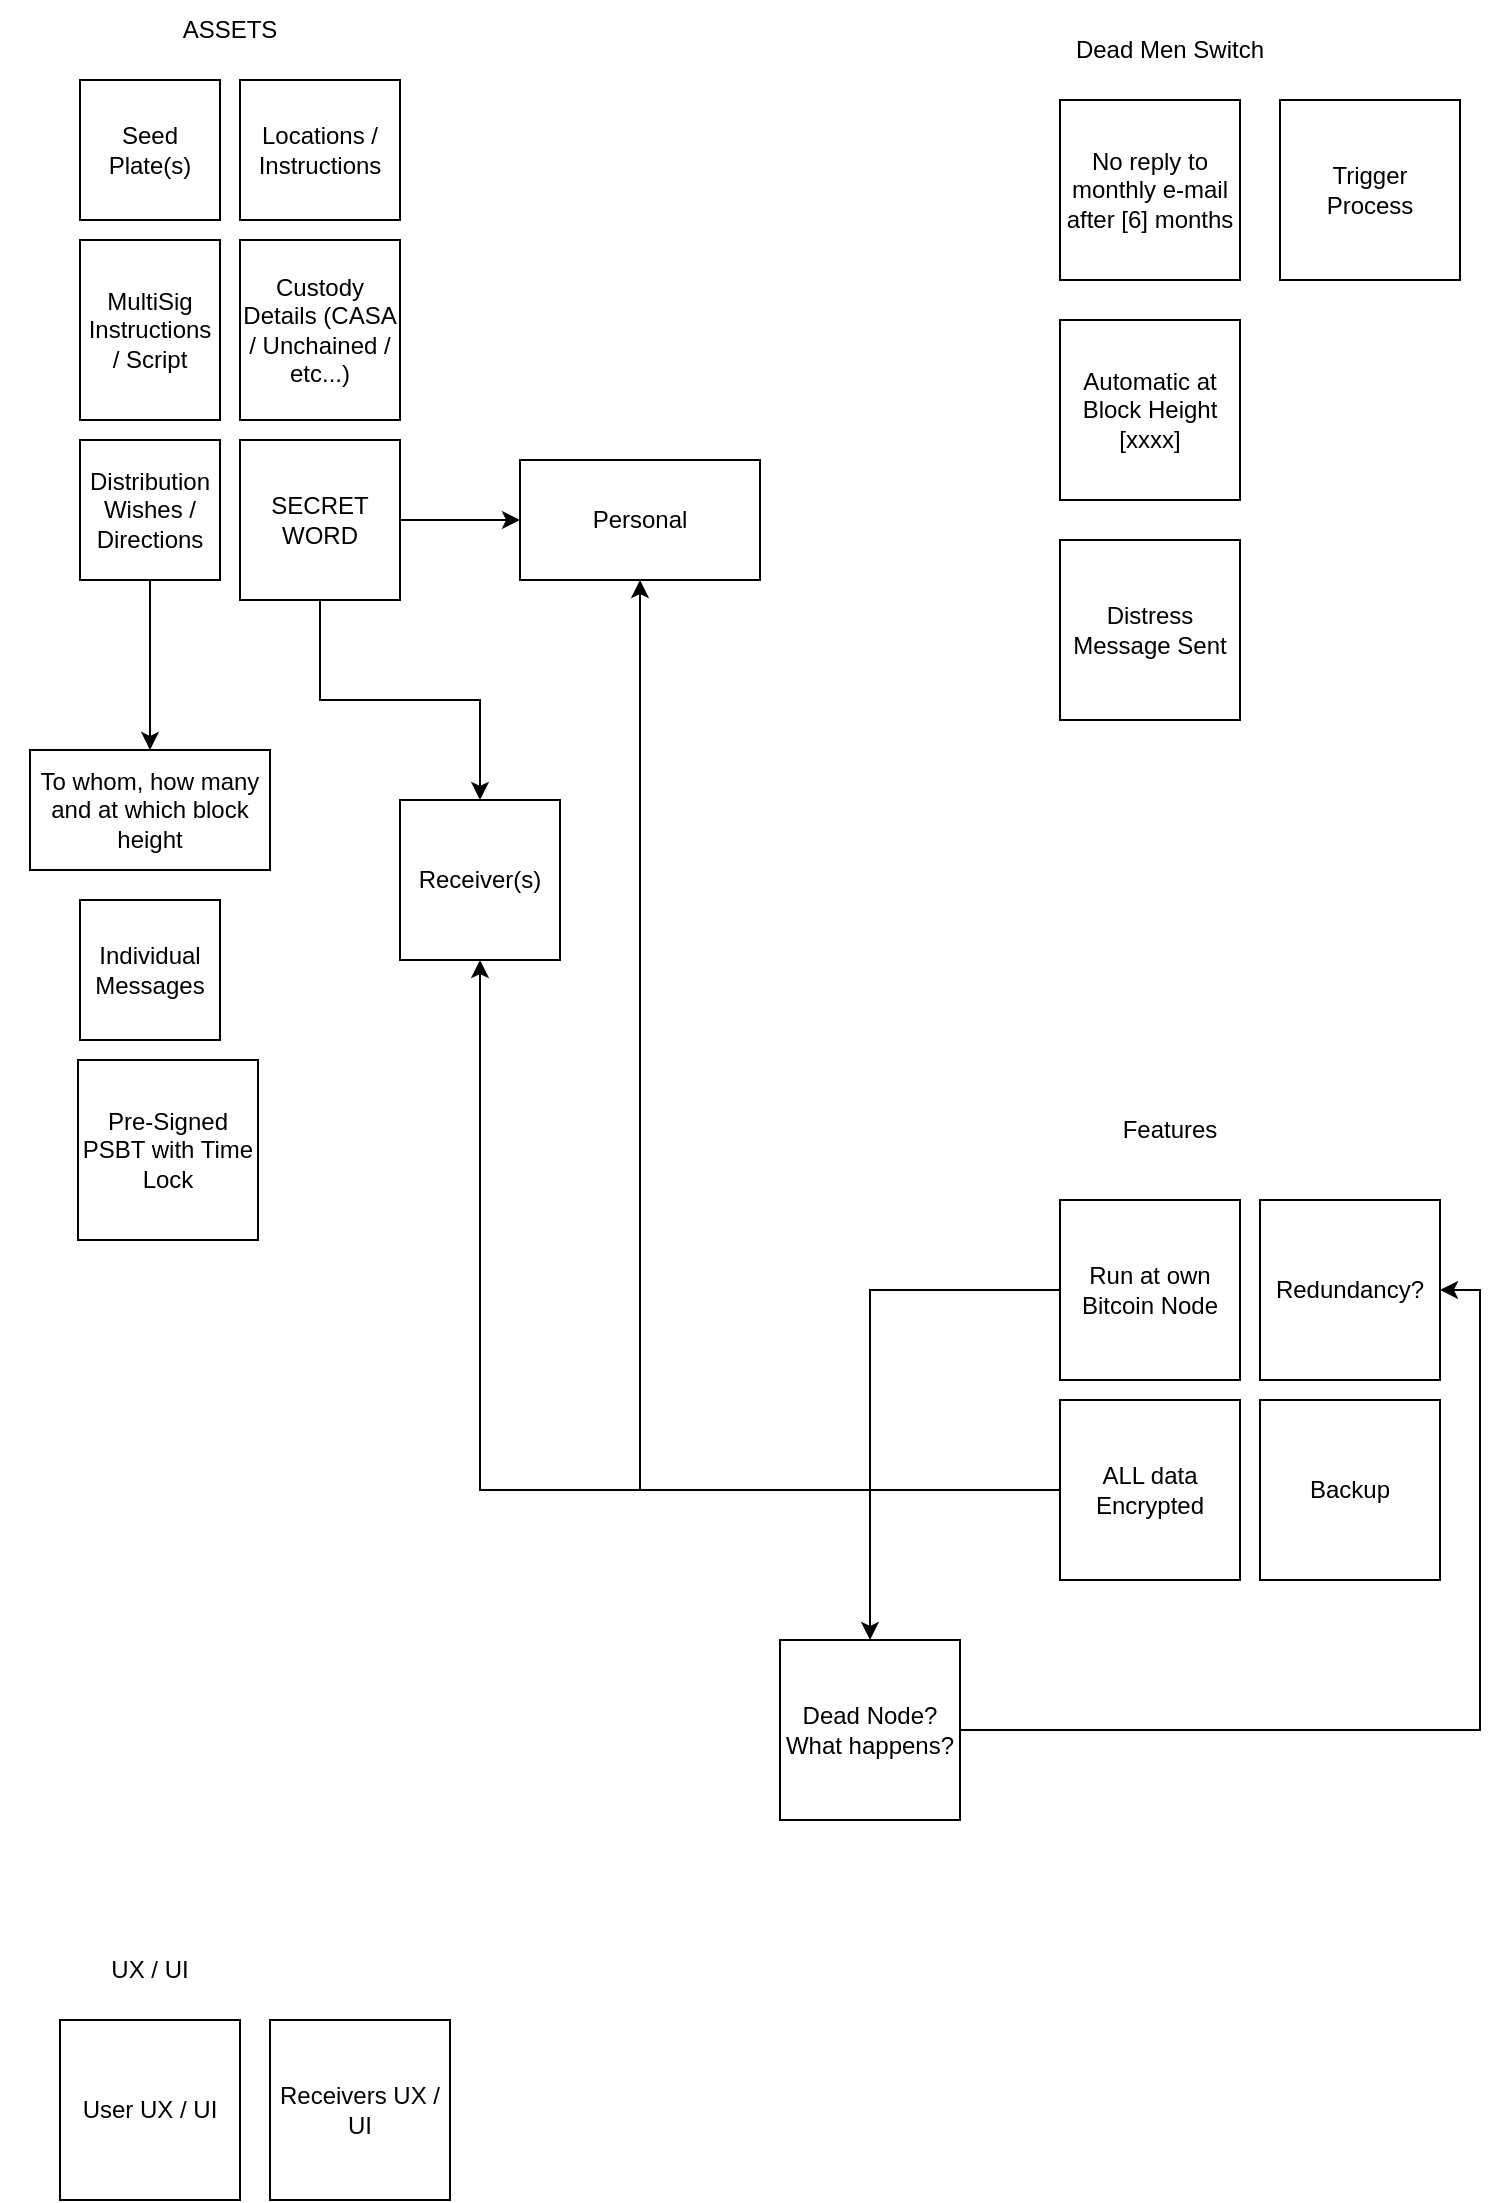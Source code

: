 <mxfile version="20.3.7" type="device"><diagram id="uLyLM8VGim_m6WKOib1l" name="Page-1"><mxGraphModel dx="898" dy="807" grid="1" gridSize="10" guides="1" tooltips="1" connect="1" arrows="1" fold="1" page="1" pageScale="1" pageWidth="850" pageHeight="1100" math="0" shadow="0"><root><mxCell id="0"/><mxCell id="1" parent="0"/><mxCell id="YU66zD1cn-o5C6qyvYqK-1" value="Seed &lt;br&gt;Plate(s)" style="whiteSpace=wrap;html=1;aspect=fixed;" vertex="1" parent="1"><mxGeometry x="50" y="50" width="70" height="70" as="geometry"/></mxCell><mxCell id="YU66zD1cn-o5C6qyvYqK-2" value="MultiSig &lt;br&gt;Instructions / Script" style="whiteSpace=wrap;html=1;" vertex="1" parent="1"><mxGeometry x="50" y="130" width="70" height="90" as="geometry"/></mxCell><mxCell id="YU66zD1cn-o5C6qyvYqK-4" value="Custody Details (CASA / Unchained / etc...)" style="whiteSpace=wrap;html=1;" vertex="1" parent="1"><mxGeometry x="130" y="130" width="80" height="90" as="geometry"/></mxCell><mxCell id="YU66zD1cn-o5C6qyvYqK-6" value="Locations / Instructions" style="whiteSpace=wrap;html=1;" vertex="1" parent="1"><mxGeometry x="130" y="50" width="80" height="70" as="geometry"/></mxCell><mxCell id="YU66zD1cn-o5C6qyvYqK-11" value="ASSETS" style="text;html=1;strokeColor=none;fillColor=none;align=center;verticalAlign=middle;whiteSpace=wrap;rounded=0;" vertex="1" parent="1"><mxGeometry x="50" y="10" width="150" height="30" as="geometry"/></mxCell><mxCell id="YU66zD1cn-o5C6qyvYqK-15" value="" style="edgeStyle=orthogonalEdgeStyle;rounded=0;orthogonalLoop=1;jettySize=auto;html=1;strokeColor=default;" edge="1" parent="1" source="YU66zD1cn-o5C6qyvYqK-12" target="YU66zD1cn-o5C6qyvYqK-14"><mxGeometry relative="1" as="geometry"/></mxCell><mxCell id="YU66zD1cn-o5C6qyvYqK-12" value="Distribution Wishes / Directions" style="whiteSpace=wrap;html=1;aspect=fixed;" vertex="1" parent="1"><mxGeometry x="50" y="230" width="70" height="70" as="geometry"/></mxCell><mxCell id="YU66zD1cn-o5C6qyvYqK-17" value="" style="edgeStyle=orthogonalEdgeStyle;rounded=0;orthogonalLoop=1;jettySize=auto;html=1;strokeColor=default;" edge="1" parent="1" source="YU66zD1cn-o5C6qyvYqK-13" target="YU66zD1cn-o5C6qyvYqK-16"><mxGeometry relative="1" as="geometry"/></mxCell><mxCell id="YU66zD1cn-o5C6qyvYqK-21" value="" style="edgeStyle=orthogonalEdgeStyle;rounded=0;orthogonalLoop=1;jettySize=auto;html=1;strokeColor=default;" edge="1" parent="1" source="YU66zD1cn-o5C6qyvYqK-13" target="YU66zD1cn-o5C6qyvYqK-20"><mxGeometry relative="1" as="geometry"/></mxCell><mxCell id="YU66zD1cn-o5C6qyvYqK-13" value="SECRET WORD" style="whiteSpace=wrap;html=1;aspect=fixed;" vertex="1" parent="1"><mxGeometry x="130" y="230" width="80" height="80" as="geometry"/></mxCell><mxCell id="YU66zD1cn-o5C6qyvYqK-14" value="To whom, how many and at which block height" style="whiteSpace=wrap;html=1;" vertex="1" parent="1"><mxGeometry x="25" y="385" width="120" height="60" as="geometry"/></mxCell><mxCell id="YU66zD1cn-o5C6qyvYqK-16" value="Personal" style="whiteSpace=wrap;html=1;" vertex="1" parent="1"><mxGeometry x="270" y="240" width="120" height="60" as="geometry"/></mxCell><mxCell id="YU66zD1cn-o5C6qyvYqK-20" value="Receiver(s)" style="whiteSpace=wrap;html=1;aspect=fixed;" vertex="1" parent="1"><mxGeometry x="210" y="410" width="80" height="80" as="geometry"/></mxCell><mxCell id="YU66zD1cn-o5C6qyvYqK-22" value="Individual Messages" style="whiteSpace=wrap;html=1;aspect=fixed;" vertex="1" parent="1"><mxGeometry x="50" y="460" width="70" height="70" as="geometry"/></mxCell><mxCell id="YU66zD1cn-o5C6qyvYqK-23" value="Dead Men Switch" style="text;html=1;strokeColor=none;fillColor=none;align=center;verticalAlign=middle;whiteSpace=wrap;rounded=0;" vertex="1" parent="1"><mxGeometry x="520" y="20" width="150" height="30" as="geometry"/></mxCell><mxCell id="YU66zD1cn-o5C6qyvYqK-24" value="No reply to monthly e-mail after [6] months" style="whiteSpace=wrap;html=1;aspect=fixed;" vertex="1" parent="1"><mxGeometry x="540" y="60" width="90" height="90" as="geometry"/></mxCell><mxCell id="YU66zD1cn-o5C6qyvYqK-25" value="Automatic at Block Height [xxxx]" style="whiteSpace=wrap;html=1;aspect=fixed;" vertex="1" parent="1"><mxGeometry x="540" y="170" width="90" height="90" as="geometry"/></mxCell><mxCell id="YU66zD1cn-o5C6qyvYqK-26" value="Distress Message Sent" style="whiteSpace=wrap;html=1;aspect=fixed;" vertex="1" parent="1"><mxGeometry x="540" y="280" width="90" height="90" as="geometry"/></mxCell><mxCell id="YU66zD1cn-o5C6qyvYqK-36" style="edgeStyle=orthogonalEdgeStyle;rounded=0;orthogonalLoop=1;jettySize=auto;html=1;strokeColor=default;" edge="1" parent="1" source="YU66zD1cn-o5C6qyvYqK-27" target="YU66zD1cn-o5C6qyvYqK-35"><mxGeometry relative="1" as="geometry"/></mxCell><mxCell id="YU66zD1cn-o5C6qyvYqK-27" value="Run at own Bitcoin Node" style="whiteSpace=wrap;html=1;aspect=fixed;" vertex="1" parent="1"><mxGeometry x="540" y="610" width="90" height="90" as="geometry"/></mxCell><mxCell id="YU66zD1cn-o5C6qyvYqK-28" value="Features" style="text;html=1;strokeColor=none;fillColor=none;align=center;verticalAlign=middle;whiteSpace=wrap;rounded=0;" vertex="1" parent="1"><mxGeometry x="520" y="560" width="150" height="30" as="geometry"/></mxCell><mxCell id="YU66zD1cn-o5C6qyvYqK-29" value="Redundancy?" style="whiteSpace=wrap;html=1;aspect=fixed;" vertex="1" parent="1"><mxGeometry x="640" y="610" width="90" height="90" as="geometry"/></mxCell><mxCell id="YU66zD1cn-o5C6qyvYqK-30" value="Backup" style="whiteSpace=wrap;html=1;aspect=fixed;" vertex="1" parent="1"><mxGeometry x="640" y="710" width="90" height="90" as="geometry"/></mxCell><mxCell id="YU66zD1cn-o5C6qyvYqK-32" style="edgeStyle=orthogonalEdgeStyle;rounded=0;orthogonalLoop=1;jettySize=auto;html=1;strokeColor=default;" edge="1" parent="1" source="YU66zD1cn-o5C6qyvYqK-31" target="YU66zD1cn-o5C6qyvYqK-16"><mxGeometry relative="1" as="geometry"/></mxCell><mxCell id="YU66zD1cn-o5C6qyvYqK-33" style="edgeStyle=orthogonalEdgeStyle;rounded=0;orthogonalLoop=1;jettySize=auto;html=1;entryX=0.5;entryY=1;entryDx=0;entryDy=0;strokeColor=default;" edge="1" parent="1" source="YU66zD1cn-o5C6qyvYqK-31" target="YU66zD1cn-o5C6qyvYqK-20"><mxGeometry relative="1" as="geometry"/></mxCell><mxCell id="YU66zD1cn-o5C6qyvYqK-31" value="ALL data Encrypted" style="whiteSpace=wrap;html=1;aspect=fixed;" vertex="1" parent="1"><mxGeometry x="540" y="710" width="90" height="90" as="geometry"/></mxCell><mxCell id="YU66zD1cn-o5C6qyvYqK-34" value="Trigger &lt;br&gt;Process" style="whiteSpace=wrap;html=1;aspect=fixed;" vertex="1" parent="1"><mxGeometry x="650" y="60" width="90" height="90" as="geometry"/></mxCell><mxCell id="YU66zD1cn-o5C6qyvYqK-39" style="edgeStyle=orthogonalEdgeStyle;rounded=0;orthogonalLoop=1;jettySize=auto;html=1;entryX=1;entryY=0.5;entryDx=0;entryDy=0;strokeColor=default;" edge="1" parent="1" source="YU66zD1cn-o5C6qyvYqK-35" target="YU66zD1cn-o5C6qyvYqK-29"><mxGeometry relative="1" as="geometry"/></mxCell><mxCell id="YU66zD1cn-o5C6qyvYqK-35" value="Dead Node?&lt;br&gt;What happens?" style="whiteSpace=wrap;html=1;aspect=fixed;" vertex="1" parent="1"><mxGeometry x="400" y="830" width="90" height="90" as="geometry"/></mxCell><mxCell id="YU66zD1cn-o5C6qyvYqK-37" value="Pre-Signed PSBT with Time Lock" style="whiteSpace=wrap;html=1;aspect=fixed;" vertex="1" parent="1"><mxGeometry x="49" y="540" width="90" height="90" as="geometry"/></mxCell><mxCell id="YU66zD1cn-o5C6qyvYqK-40" value="UX / UI" style="text;html=1;strokeColor=none;fillColor=none;align=center;verticalAlign=middle;whiteSpace=wrap;rounded=0;" vertex="1" parent="1"><mxGeometry x="10" y="980" width="150" height="30" as="geometry"/></mxCell><mxCell id="YU66zD1cn-o5C6qyvYqK-41" value="User UX / UI" style="whiteSpace=wrap;html=1;aspect=fixed;" vertex="1" parent="1"><mxGeometry x="40" y="1020" width="90" height="90" as="geometry"/></mxCell><mxCell id="YU66zD1cn-o5C6qyvYqK-42" value="Receivers UX / UI" style="whiteSpace=wrap;html=1;aspect=fixed;" vertex="1" parent="1"><mxGeometry x="145" y="1020" width="90" height="90" as="geometry"/></mxCell></root></mxGraphModel></diagram></mxfile>